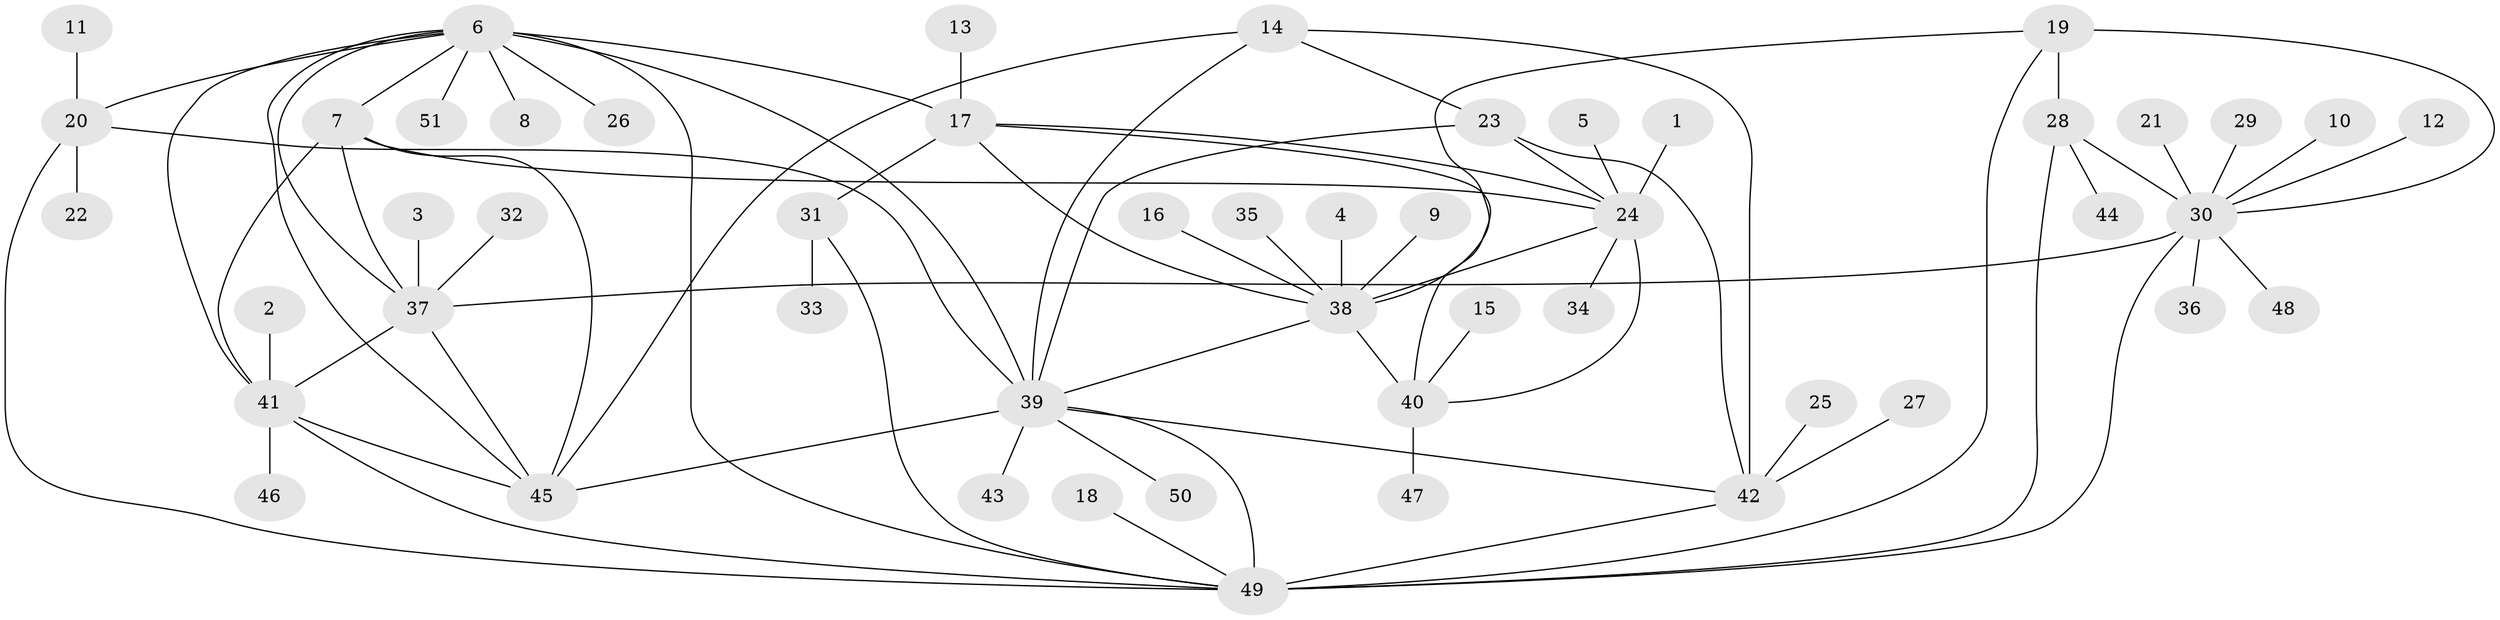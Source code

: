 // original degree distribution, {7: 0.0392156862745098, 6: 0.049019607843137254, 8: 0.0392156862745098, 10: 0.0196078431372549, 4: 0.0196078431372549, 5: 0.0196078431372549, 9: 0.0392156862745098, 11: 0.029411764705882353, 1: 0.6372549019607843, 2: 0.08823529411764706, 3: 0.0196078431372549}
// Generated by graph-tools (version 1.1) at 2025/26/03/09/25 03:26:46]
// undirected, 51 vertices, 78 edges
graph export_dot {
graph [start="1"]
  node [color=gray90,style=filled];
  1;
  2;
  3;
  4;
  5;
  6;
  7;
  8;
  9;
  10;
  11;
  12;
  13;
  14;
  15;
  16;
  17;
  18;
  19;
  20;
  21;
  22;
  23;
  24;
  25;
  26;
  27;
  28;
  29;
  30;
  31;
  32;
  33;
  34;
  35;
  36;
  37;
  38;
  39;
  40;
  41;
  42;
  43;
  44;
  45;
  46;
  47;
  48;
  49;
  50;
  51;
  1 -- 24 [weight=1.0];
  2 -- 41 [weight=1.0];
  3 -- 37 [weight=1.0];
  4 -- 38 [weight=1.0];
  5 -- 24 [weight=1.0];
  6 -- 7 [weight=1.0];
  6 -- 8 [weight=1.0];
  6 -- 17 [weight=1.0];
  6 -- 20 [weight=2.0];
  6 -- 26 [weight=1.0];
  6 -- 37 [weight=1.0];
  6 -- 39 [weight=2.0];
  6 -- 41 [weight=1.0];
  6 -- 45 [weight=1.0];
  6 -- 49 [weight=2.0];
  6 -- 51 [weight=1.0];
  7 -- 24 [weight=1.0];
  7 -- 37 [weight=1.0];
  7 -- 41 [weight=1.0];
  7 -- 45 [weight=1.0];
  9 -- 38 [weight=1.0];
  10 -- 30 [weight=1.0];
  11 -- 20 [weight=1.0];
  12 -- 30 [weight=1.0];
  13 -- 17 [weight=1.0];
  14 -- 23 [weight=2.0];
  14 -- 39 [weight=3.0];
  14 -- 42 [weight=2.0];
  14 -- 45 [weight=1.0];
  15 -- 40 [weight=1.0];
  16 -- 38 [weight=1.0];
  17 -- 24 [weight=1.0];
  17 -- 31 [weight=1.0];
  17 -- 38 [weight=2.0];
  17 -- 40 [weight=1.0];
  18 -- 49 [weight=1.0];
  19 -- 28 [weight=1.0];
  19 -- 30 [weight=2.0];
  19 -- 38 [weight=1.0];
  19 -- 49 [weight=1.0];
  20 -- 22 [weight=1.0];
  20 -- 39 [weight=1.0];
  20 -- 49 [weight=1.0];
  21 -- 30 [weight=1.0];
  23 -- 24 [weight=1.0];
  23 -- 39 [weight=1.0];
  23 -- 42 [weight=1.0];
  24 -- 34 [weight=1.0];
  24 -- 38 [weight=2.0];
  24 -- 40 [weight=1.0];
  25 -- 42 [weight=1.0];
  27 -- 42 [weight=1.0];
  28 -- 30 [weight=2.0];
  28 -- 44 [weight=1.0];
  28 -- 49 [weight=1.0];
  29 -- 30 [weight=1.0];
  30 -- 36 [weight=1.0];
  30 -- 37 [weight=1.0];
  30 -- 48 [weight=1.0];
  30 -- 49 [weight=3.0];
  31 -- 33 [weight=1.0];
  31 -- 49 [weight=1.0];
  32 -- 37 [weight=1.0];
  35 -- 38 [weight=1.0];
  37 -- 41 [weight=1.0];
  37 -- 45 [weight=1.0];
  38 -- 39 [weight=1.0];
  38 -- 40 [weight=2.0];
  39 -- 42 [weight=1.0];
  39 -- 43 [weight=1.0];
  39 -- 45 [weight=1.0];
  39 -- 49 [weight=1.0];
  39 -- 50 [weight=1.0];
  40 -- 47 [weight=1.0];
  41 -- 45 [weight=1.0];
  41 -- 46 [weight=1.0];
  41 -- 49 [weight=1.0];
  42 -- 49 [weight=1.0];
}

